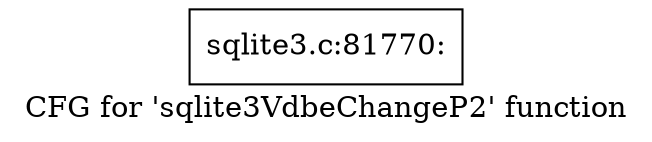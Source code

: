digraph "CFG for 'sqlite3VdbeChangeP2' function" {
	label="CFG for 'sqlite3VdbeChangeP2' function";

	Node0x55c0f8a2e370 [shape=record,label="{sqlite3.c:81770:}"];
}
